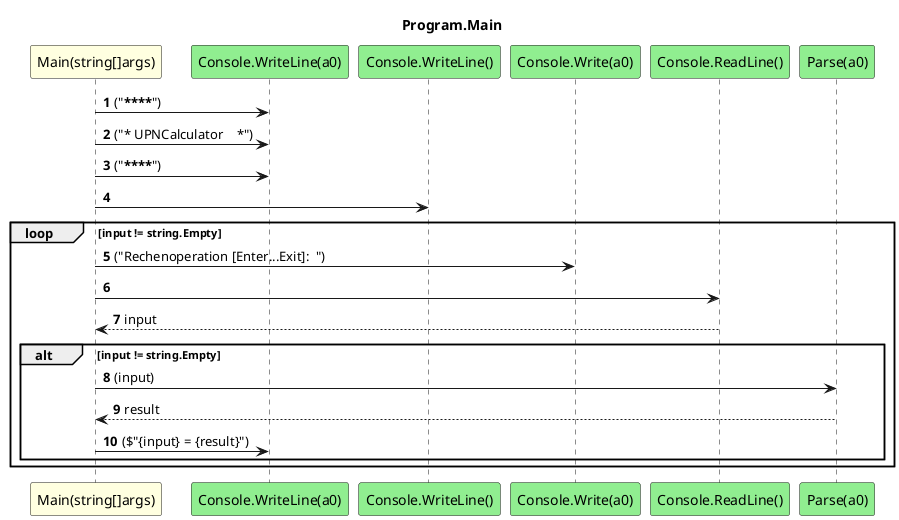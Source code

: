 @startuml Program.Main
title Program.Main
participant "Main(string[]args)" as Main_p0 #LightYellow
participant "Console.WriteLine(a0)" as Console_WriteLine_a0 #LightGreen
participant "Console.WriteLine()" as Console_WriteLine #LightGreen
participant "Console.Write(a0)" as Console_Write_a0 #LightGreen
participant "Console.ReadLine()" as Console_ReadLine #LightGreen
participant "Parse(a0)" as Parse_a0 #LightGreen
autonumber
Main_p0 -> Console_WriteLine_a0 : ("********************")
Main_p0 -> Console_WriteLine_a0 : ("* UPNCalculator    *")
Main_p0 -> Console_WriteLine_a0 : ("********************")
Main_p0 -> Console_WriteLine
loop input != string.Empty
    Main_p0 -> Console_Write_a0 : ("Rechenoperation [Enter...Exit]:  ")
    Main_p0 -> Console_ReadLine
    Console_ReadLine --> Main_p0 : input
    alt input != string.Empty
        Main_p0 -> Parse_a0 : (input)
        Parse_a0 --> Main_p0 : result
        Main_p0 -> Console_WriteLine_a0 : ($"{input} = {result}")
    end
end
@enduml
